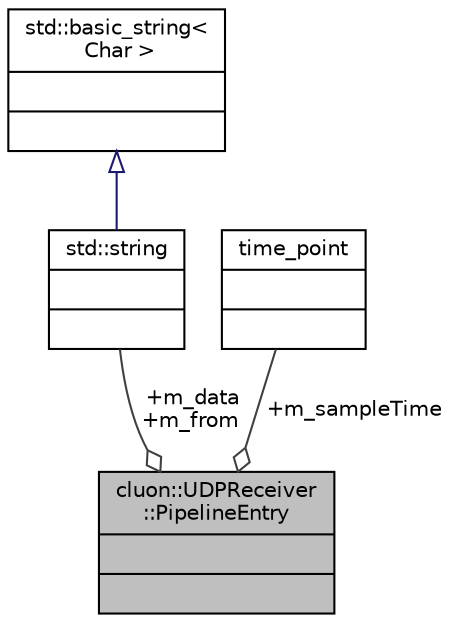 digraph "cluon::UDPReceiver::PipelineEntry"
{
 // LATEX_PDF_SIZE
  edge [fontname="Helvetica",fontsize="10",labelfontname="Helvetica",labelfontsize="10"];
  node [fontname="Helvetica",fontsize="10",shape=record];
  Node1 [label="{cluon::UDPReceiver\l::PipelineEntry\n||}",height=0.2,width=0.4,color="black", fillcolor="grey75", style="filled", fontcolor="black",tooltip=" "];
  Node2 -> Node1 [color="grey25",fontsize="10",style="solid",label=" +m_data\n+m_from" ,arrowhead="odiamond",fontname="Helvetica"];
  Node2 [label="{std::string\n||}",height=0.2,width=0.4,color="black", fillcolor="white", style="filled",tooltip=" "];
  Node3 -> Node2 [dir="back",color="midnightblue",fontsize="10",style="solid",arrowtail="onormal",fontname="Helvetica"];
  Node3 [label="{std::basic_string\<\l Char \>\n||}",height=0.2,width=0.4,color="black", fillcolor="white", style="filled",tooltip=" "];
  Node4 -> Node1 [color="grey25",fontsize="10",style="solid",label=" +m_sampleTime" ,arrowhead="odiamond",fontname="Helvetica"];
  Node4 [label="{time_point\n||}",height=0.2,width=0.4,color="black", fillcolor="white", style="filled",tooltip=" "];
}
